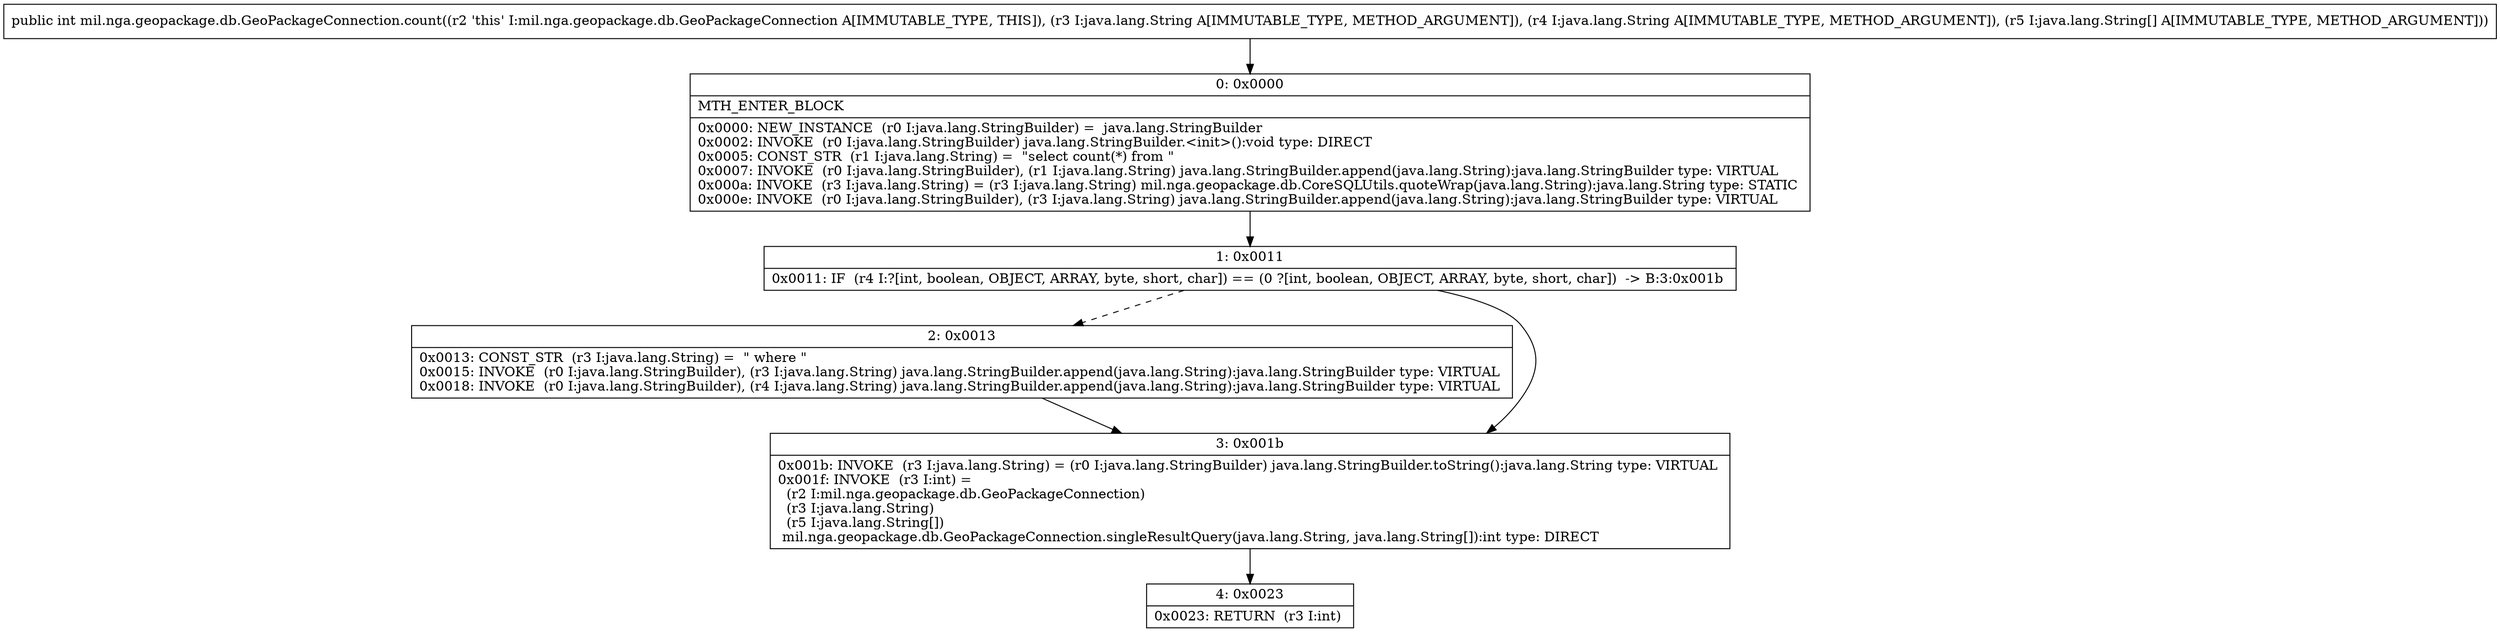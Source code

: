 digraph "CFG formil.nga.geopackage.db.GeoPackageConnection.count(Ljava\/lang\/String;Ljava\/lang\/String;[Ljava\/lang\/String;)I" {
Node_0 [shape=record,label="{0\:\ 0x0000|MTH_ENTER_BLOCK\l|0x0000: NEW_INSTANCE  (r0 I:java.lang.StringBuilder) =  java.lang.StringBuilder \l0x0002: INVOKE  (r0 I:java.lang.StringBuilder) java.lang.StringBuilder.\<init\>():void type: DIRECT \l0x0005: CONST_STR  (r1 I:java.lang.String) =  \"select count(*) from \" \l0x0007: INVOKE  (r0 I:java.lang.StringBuilder), (r1 I:java.lang.String) java.lang.StringBuilder.append(java.lang.String):java.lang.StringBuilder type: VIRTUAL \l0x000a: INVOKE  (r3 I:java.lang.String) = (r3 I:java.lang.String) mil.nga.geopackage.db.CoreSQLUtils.quoteWrap(java.lang.String):java.lang.String type: STATIC \l0x000e: INVOKE  (r0 I:java.lang.StringBuilder), (r3 I:java.lang.String) java.lang.StringBuilder.append(java.lang.String):java.lang.StringBuilder type: VIRTUAL \l}"];
Node_1 [shape=record,label="{1\:\ 0x0011|0x0011: IF  (r4 I:?[int, boolean, OBJECT, ARRAY, byte, short, char]) == (0 ?[int, boolean, OBJECT, ARRAY, byte, short, char])  \-\> B:3:0x001b \l}"];
Node_2 [shape=record,label="{2\:\ 0x0013|0x0013: CONST_STR  (r3 I:java.lang.String) =  \" where \" \l0x0015: INVOKE  (r0 I:java.lang.StringBuilder), (r3 I:java.lang.String) java.lang.StringBuilder.append(java.lang.String):java.lang.StringBuilder type: VIRTUAL \l0x0018: INVOKE  (r0 I:java.lang.StringBuilder), (r4 I:java.lang.String) java.lang.StringBuilder.append(java.lang.String):java.lang.StringBuilder type: VIRTUAL \l}"];
Node_3 [shape=record,label="{3\:\ 0x001b|0x001b: INVOKE  (r3 I:java.lang.String) = (r0 I:java.lang.StringBuilder) java.lang.StringBuilder.toString():java.lang.String type: VIRTUAL \l0x001f: INVOKE  (r3 I:int) = \l  (r2 I:mil.nga.geopackage.db.GeoPackageConnection)\l  (r3 I:java.lang.String)\l  (r5 I:java.lang.String[])\l mil.nga.geopackage.db.GeoPackageConnection.singleResultQuery(java.lang.String, java.lang.String[]):int type: DIRECT \l}"];
Node_4 [shape=record,label="{4\:\ 0x0023|0x0023: RETURN  (r3 I:int) \l}"];
MethodNode[shape=record,label="{public int mil.nga.geopackage.db.GeoPackageConnection.count((r2 'this' I:mil.nga.geopackage.db.GeoPackageConnection A[IMMUTABLE_TYPE, THIS]), (r3 I:java.lang.String A[IMMUTABLE_TYPE, METHOD_ARGUMENT]), (r4 I:java.lang.String A[IMMUTABLE_TYPE, METHOD_ARGUMENT]), (r5 I:java.lang.String[] A[IMMUTABLE_TYPE, METHOD_ARGUMENT])) }"];
MethodNode -> Node_0;
Node_0 -> Node_1;
Node_1 -> Node_2[style=dashed];
Node_1 -> Node_3;
Node_2 -> Node_3;
Node_3 -> Node_4;
}

